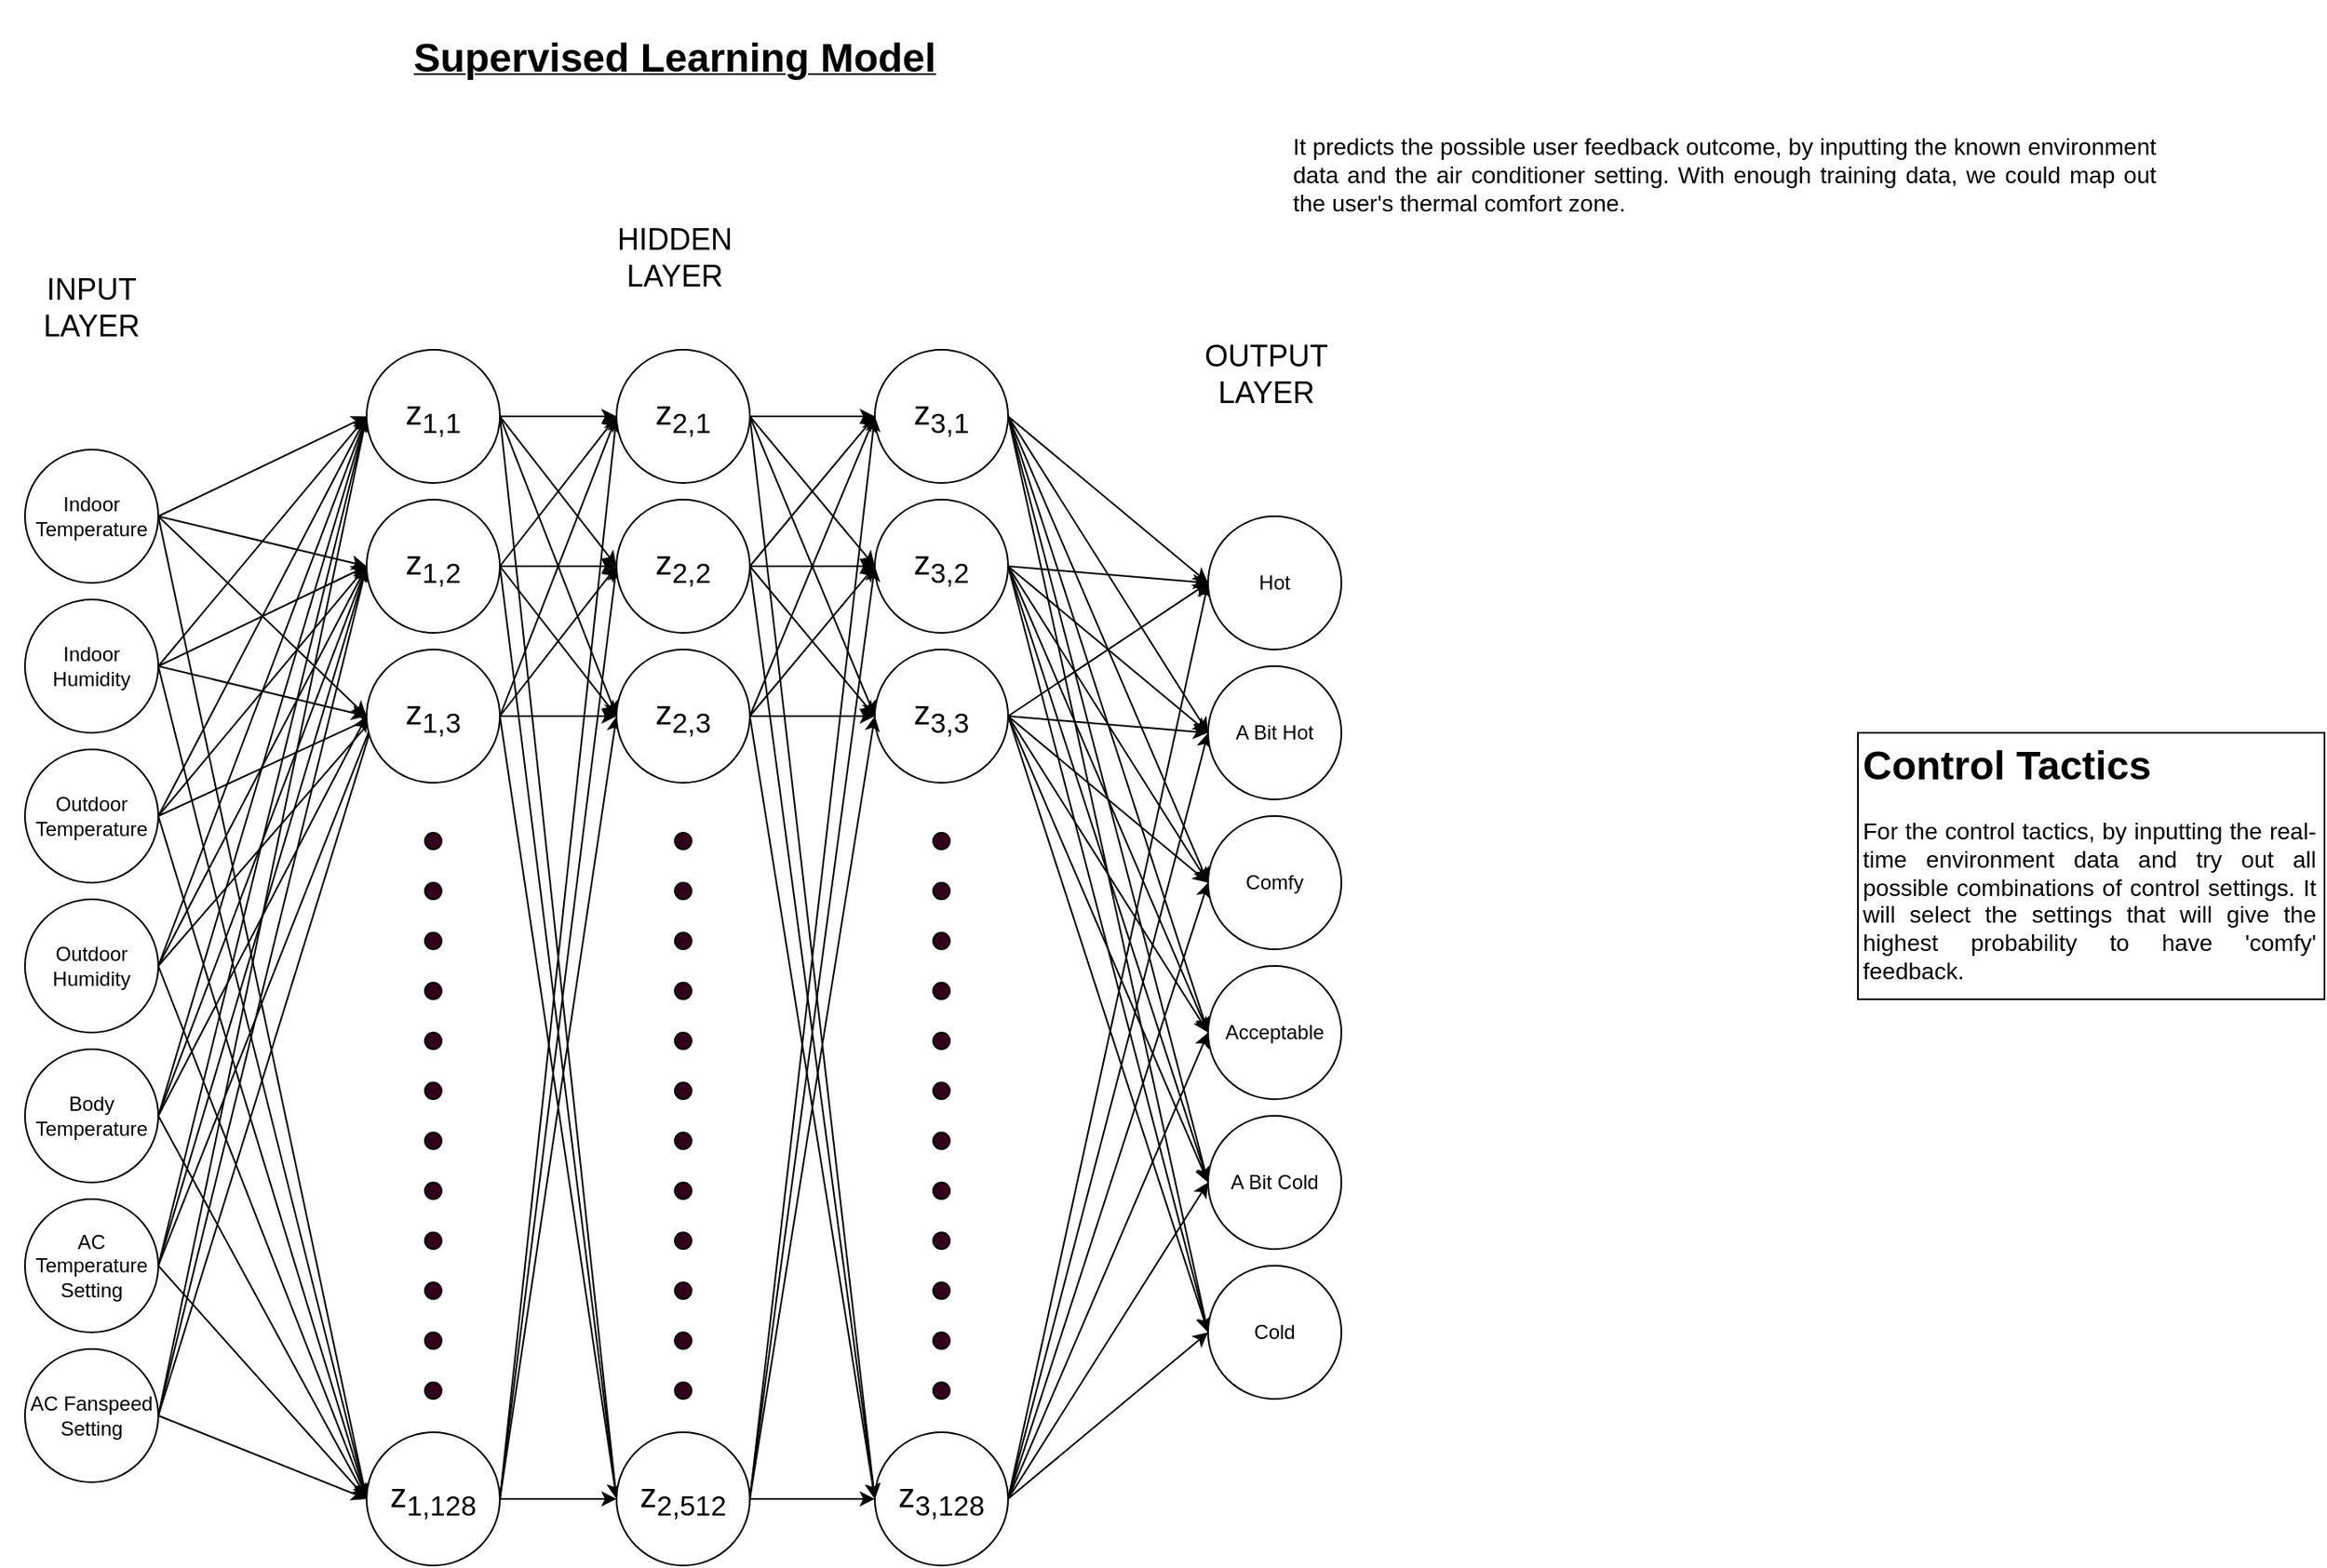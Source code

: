<mxfile version="12.9.11" type="gitlab">
  <diagram id="3QVDSufi_a7OBqvpy9iq" name="Page-1">
    <mxGraphModel dx="1673" dy="913" grid="1" gridSize="10" guides="1" tooltips="1" connect="1" arrows="1" fold="1" page="1" pageScale="1" pageWidth="850" pageHeight="1100" math="0" shadow="0">
      <root>
        <mxCell id="0" />
        <mxCell id="1" parent="0" />
        <mxCell id="y1WeZh7EiqG1gbwsctgO-31" style="rounded=0;orthogonalLoop=1;jettySize=auto;html=1;exitX=1;exitY=0.5;exitDx=0;exitDy=0;entryX=0;entryY=0.5;entryDx=0;entryDy=0;endArrow=classic;endFill=1;" parent="1" source="y1WeZh7EiqG1gbwsctgO-1" target="y1WeZh7EiqG1gbwsctgO-11" edge="1">
          <mxGeometry relative="1" as="geometry" />
        </mxCell>
        <mxCell id="y1WeZh7EiqG1gbwsctgO-40" style="edgeStyle=none;rounded=0;orthogonalLoop=1;jettySize=auto;html=1;exitX=1;exitY=0.5;exitDx=0;exitDy=0;entryX=0;entryY=0.5;entryDx=0;entryDy=0;endArrow=classic;endFill=1;" parent="1" source="y1WeZh7EiqG1gbwsctgO-1" target="y1WeZh7EiqG1gbwsctgO-12" edge="1">
          <mxGeometry relative="1" as="geometry" />
        </mxCell>
        <mxCell id="y1WeZh7EiqG1gbwsctgO-49" style="edgeStyle=none;rounded=0;orthogonalLoop=1;jettySize=auto;html=1;exitX=1;exitY=0.5;exitDx=0;exitDy=0;endArrow=classic;endFill=1;entryX=0;entryY=0.5;entryDx=0;entryDy=0;" parent="1" source="y1WeZh7EiqG1gbwsctgO-1" target="y1WeZh7EiqG1gbwsctgO-14" edge="1">
          <mxGeometry relative="1" as="geometry" />
        </mxCell>
        <mxCell id="IS2rCWRdxQgP-R4LKcg8-2" style="rounded=0;orthogonalLoop=1;jettySize=auto;html=1;exitX=1;exitY=0.5;exitDx=0;exitDy=0;entryX=0;entryY=0.5;entryDx=0;entryDy=0;" parent="1" source="y1WeZh7EiqG1gbwsctgO-1" target="y1WeZh7EiqG1gbwsctgO-13" edge="1">
          <mxGeometry relative="1" as="geometry" />
        </mxCell>
        <mxCell id="y1WeZh7EiqG1gbwsctgO-1" value="Indoor&lt;div&gt;Temperature&lt;/div&gt;" style="ellipse;whiteSpace=wrap;html=1;aspect=fixed;" parent="1" vertex="1">
          <mxGeometry x="230" y="320" width="80" height="80" as="geometry" />
        </mxCell>
        <mxCell id="y1WeZh7EiqG1gbwsctgO-32" style="edgeStyle=none;rounded=0;orthogonalLoop=1;jettySize=auto;html=1;exitX=1;exitY=0.5;exitDx=0;exitDy=0;entryX=0;entryY=0.5;entryDx=0;entryDy=0;" parent="1" source="y1WeZh7EiqG1gbwsctgO-2" target="y1WeZh7EiqG1gbwsctgO-11" edge="1">
          <mxGeometry relative="1" as="geometry" />
        </mxCell>
        <mxCell id="y1WeZh7EiqG1gbwsctgO-41" style="edgeStyle=none;rounded=0;orthogonalLoop=1;jettySize=auto;html=1;exitX=1;exitY=0.5;exitDx=0;exitDy=0;endArrow=classic;endFill=1;entryX=0;entryY=0.5;entryDx=0;entryDy=0;" parent="1" source="y1WeZh7EiqG1gbwsctgO-2" target="y1WeZh7EiqG1gbwsctgO-12" edge="1">
          <mxGeometry relative="1" as="geometry">
            <mxPoint x="335" y="380" as="targetPoint" />
          </mxGeometry>
        </mxCell>
        <mxCell id="y1WeZh7EiqG1gbwsctgO-50" style="edgeStyle=none;rounded=0;orthogonalLoop=1;jettySize=auto;html=1;exitX=1;exitY=0.5;exitDx=0;exitDy=0;entryX=0;entryY=0.5;entryDx=0;entryDy=0;endArrow=classic;endFill=1;" parent="1" source="y1WeZh7EiqG1gbwsctgO-2" target="y1WeZh7EiqG1gbwsctgO-14" edge="1">
          <mxGeometry relative="1" as="geometry" />
        </mxCell>
        <mxCell id="IS2rCWRdxQgP-R4LKcg8-3" style="edgeStyle=none;rounded=0;orthogonalLoop=1;jettySize=auto;html=1;exitX=1;exitY=0.5;exitDx=0;exitDy=0;entryX=0;entryY=0.5;entryDx=0;entryDy=0;" parent="1" source="y1WeZh7EiqG1gbwsctgO-2" target="y1WeZh7EiqG1gbwsctgO-13" edge="1">
          <mxGeometry relative="1" as="geometry" />
        </mxCell>
        <mxCell id="y1WeZh7EiqG1gbwsctgO-2" value="Indoor Humidity" style="ellipse;whiteSpace=wrap;html=1;aspect=fixed;" parent="1" vertex="1">
          <mxGeometry x="230" y="410" width="80" height="80" as="geometry" />
        </mxCell>
        <mxCell id="y1WeZh7EiqG1gbwsctgO-33" style="edgeStyle=none;rounded=0;orthogonalLoop=1;jettySize=auto;html=1;exitX=1;exitY=0.5;exitDx=0;exitDy=0;entryX=0;entryY=0.5;entryDx=0;entryDy=0;" parent="1" source="y1WeZh7EiqG1gbwsctgO-3" target="y1WeZh7EiqG1gbwsctgO-11" edge="1">
          <mxGeometry relative="1" as="geometry">
            <mxPoint x="335" y="290" as="targetPoint" />
          </mxGeometry>
        </mxCell>
        <mxCell id="y1WeZh7EiqG1gbwsctgO-42" style="edgeStyle=none;rounded=0;orthogonalLoop=1;jettySize=auto;html=1;exitX=1;exitY=0.5;exitDx=0;exitDy=0;entryX=0;entryY=0.5;entryDx=0;entryDy=0;endArrow=classic;endFill=1;" parent="1" source="y1WeZh7EiqG1gbwsctgO-3" target="y1WeZh7EiqG1gbwsctgO-12" edge="1">
          <mxGeometry relative="1" as="geometry" />
        </mxCell>
        <mxCell id="y1WeZh7EiqG1gbwsctgO-51" style="edgeStyle=none;rounded=0;orthogonalLoop=1;jettySize=auto;html=1;exitX=1;exitY=0.5;exitDx=0;exitDy=0;endArrow=classic;endFill=1;" parent="1" source="y1WeZh7EiqG1gbwsctgO-3" edge="1">
          <mxGeometry relative="1" as="geometry">
            <mxPoint x="435" y="950" as="targetPoint" />
          </mxGeometry>
        </mxCell>
        <mxCell id="IS2rCWRdxQgP-R4LKcg8-4" style="edgeStyle=none;rounded=0;orthogonalLoop=1;jettySize=auto;html=1;exitX=1;exitY=0.5;exitDx=0;exitDy=0;" parent="1" source="y1WeZh7EiqG1gbwsctgO-3" edge="1">
          <mxGeometry relative="1" as="geometry">
            <mxPoint x="440" y="480" as="targetPoint" />
          </mxGeometry>
        </mxCell>
        <mxCell id="y1WeZh7EiqG1gbwsctgO-3" value="&lt;div&gt;Outdoor Temperature&lt;br&gt;&lt;/div&gt;" style="ellipse;whiteSpace=wrap;html=1;aspect=fixed;" parent="1" vertex="1">
          <mxGeometry x="230" y="500" width="80" height="80" as="geometry" />
        </mxCell>
        <mxCell id="y1WeZh7EiqG1gbwsctgO-34" style="edgeStyle=none;rounded=0;orthogonalLoop=1;jettySize=auto;html=1;exitX=1;exitY=0.5;exitDx=0;exitDy=0;entryX=0;entryY=0.5;entryDx=0;entryDy=0;" parent="1" source="y1WeZh7EiqG1gbwsctgO-4" target="y1WeZh7EiqG1gbwsctgO-11" edge="1">
          <mxGeometry relative="1" as="geometry" />
        </mxCell>
        <mxCell id="y1WeZh7EiqG1gbwsctgO-43" style="edgeStyle=none;rounded=0;orthogonalLoop=1;jettySize=auto;html=1;exitX=1;exitY=0.5;exitDx=0;exitDy=0;endArrow=classic;endFill=1;entryX=0;entryY=0.5;entryDx=0;entryDy=0;" parent="1" source="y1WeZh7EiqG1gbwsctgO-4" target="y1WeZh7EiqG1gbwsctgO-12" edge="1">
          <mxGeometry relative="1" as="geometry">
            <mxPoint x="335" y="380" as="targetPoint" />
          </mxGeometry>
        </mxCell>
        <mxCell id="y1WeZh7EiqG1gbwsctgO-52" style="edgeStyle=none;rounded=0;orthogonalLoop=1;jettySize=auto;html=1;exitX=1;exitY=0.5;exitDx=0;exitDy=0;entryX=0;entryY=0.5;entryDx=0;entryDy=0;endArrow=classic;endFill=1;" parent="1" source="y1WeZh7EiqG1gbwsctgO-4" target="y1WeZh7EiqG1gbwsctgO-14" edge="1">
          <mxGeometry relative="1" as="geometry" />
        </mxCell>
        <mxCell id="IS2rCWRdxQgP-R4LKcg8-5" style="edgeStyle=none;rounded=0;orthogonalLoop=1;jettySize=auto;html=1;exitX=1;exitY=0.5;exitDx=0;exitDy=0;" parent="1" source="y1WeZh7EiqG1gbwsctgO-4" edge="1">
          <mxGeometry relative="1" as="geometry">
            <mxPoint x="440" y="480" as="targetPoint" />
          </mxGeometry>
        </mxCell>
        <mxCell id="y1WeZh7EiqG1gbwsctgO-4" value="Outdoor Humidity" style="ellipse;whiteSpace=wrap;html=1;aspect=fixed;" parent="1" vertex="1">
          <mxGeometry x="230" y="590" width="80" height="80" as="geometry" />
        </mxCell>
        <mxCell id="y1WeZh7EiqG1gbwsctgO-35" style="edgeStyle=none;rounded=0;orthogonalLoop=1;jettySize=auto;html=1;exitX=1;exitY=0.5;exitDx=0;exitDy=0;entryX=0;entryY=0.5;entryDx=0;entryDy=0;" parent="1" source="y1WeZh7EiqG1gbwsctgO-6" target="y1WeZh7EiqG1gbwsctgO-11" edge="1">
          <mxGeometry relative="1" as="geometry">
            <mxPoint x="335" y="290" as="targetPoint" />
          </mxGeometry>
        </mxCell>
        <mxCell id="y1WeZh7EiqG1gbwsctgO-44" style="edgeStyle=none;rounded=0;orthogonalLoop=1;jettySize=auto;html=1;exitX=1;exitY=0.5;exitDx=0;exitDy=0;endArrow=classic;endFill=1;entryX=0;entryY=0.5;entryDx=0;entryDy=0;" parent="1" source="y1WeZh7EiqG1gbwsctgO-6" target="y1WeZh7EiqG1gbwsctgO-12" edge="1">
          <mxGeometry relative="1" as="geometry">
            <mxPoint x="335" y="380" as="targetPoint" />
          </mxGeometry>
        </mxCell>
        <mxCell id="y1WeZh7EiqG1gbwsctgO-53" style="edgeStyle=none;rounded=0;orthogonalLoop=1;jettySize=auto;html=1;exitX=1;exitY=0.5;exitDx=0;exitDy=0;entryX=0;entryY=0.5;entryDx=0;entryDy=0;endArrow=classic;endFill=1;" parent="1" source="y1WeZh7EiqG1gbwsctgO-6" target="y1WeZh7EiqG1gbwsctgO-14" edge="1">
          <mxGeometry relative="1" as="geometry" />
        </mxCell>
        <mxCell id="IS2rCWRdxQgP-R4LKcg8-6" style="edgeStyle=none;rounded=0;orthogonalLoop=1;jettySize=auto;html=1;exitX=1;exitY=0.5;exitDx=0;exitDy=0;entryX=0;entryY=0.5;entryDx=0;entryDy=0;" parent="1" source="y1WeZh7EiqG1gbwsctgO-6" target="y1WeZh7EiqG1gbwsctgO-13" edge="1">
          <mxGeometry relative="1" as="geometry" />
        </mxCell>
        <mxCell id="y1WeZh7EiqG1gbwsctgO-6" value="Body Temperature" style="ellipse;whiteSpace=wrap;html=1;aspect=fixed;" parent="1" vertex="1">
          <mxGeometry x="230" y="680" width="80" height="80" as="geometry" />
        </mxCell>
        <mxCell id="y1WeZh7EiqG1gbwsctgO-38" style="edgeStyle=none;rounded=0;orthogonalLoop=1;jettySize=auto;html=1;exitX=1;exitY=0.5;exitDx=0;exitDy=0;entryX=0;entryY=0.5;entryDx=0;entryDy=0;endArrow=classic;endFill=1;" parent="1" source="y1WeZh7EiqG1gbwsctgO-8" target="y1WeZh7EiqG1gbwsctgO-11" edge="1">
          <mxGeometry relative="1" as="geometry" />
        </mxCell>
        <mxCell id="y1WeZh7EiqG1gbwsctgO-47" style="edgeStyle=none;rounded=0;orthogonalLoop=1;jettySize=auto;html=1;exitX=1;exitY=0.5;exitDx=0;exitDy=0;endArrow=classic;endFill=1;" parent="1" source="y1WeZh7EiqG1gbwsctgO-8" edge="1">
          <mxGeometry relative="1" as="geometry">
            <mxPoint x="435" y="390" as="targetPoint" />
          </mxGeometry>
        </mxCell>
        <mxCell id="y1WeZh7EiqG1gbwsctgO-56" style="edgeStyle=none;rounded=0;orthogonalLoop=1;jettySize=auto;html=1;exitX=1;exitY=0.5;exitDx=0;exitDy=0;endArrow=classic;endFill=1;" parent="1" source="y1WeZh7EiqG1gbwsctgO-8" edge="1">
          <mxGeometry relative="1" as="geometry">
            <mxPoint x="435" y="950" as="targetPoint" />
          </mxGeometry>
        </mxCell>
        <mxCell id="IS2rCWRdxQgP-R4LKcg8-9" style="edgeStyle=none;rounded=0;orthogonalLoop=1;jettySize=auto;html=1;exitX=1;exitY=0.5;exitDx=0;exitDy=0;" parent="1" source="y1WeZh7EiqG1gbwsctgO-8" edge="1">
          <mxGeometry relative="1" as="geometry">
            <mxPoint x="440" y="480" as="targetPoint" />
          </mxGeometry>
        </mxCell>
        <mxCell id="y1WeZh7EiqG1gbwsctgO-8" value="AC Temperature Setting" style="ellipse;whiteSpace=wrap;html=1;aspect=fixed;" parent="1" vertex="1">
          <mxGeometry x="230" y="770" width="80" height="80" as="geometry" />
        </mxCell>
        <mxCell id="y1WeZh7EiqG1gbwsctgO-39" style="edgeStyle=none;rounded=0;orthogonalLoop=1;jettySize=auto;html=1;exitX=1;exitY=0.5;exitDx=0;exitDy=0;endArrow=classic;endFill=1;entryX=0;entryY=0.5;entryDx=0;entryDy=0;" parent="1" source="y1WeZh7EiqG1gbwsctgO-9" target="y1WeZh7EiqG1gbwsctgO-11" edge="1">
          <mxGeometry relative="1" as="geometry">
            <mxPoint x="335" y="290" as="targetPoint" />
          </mxGeometry>
        </mxCell>
        <mxCell id="y1WeZh7EiqG1gbwsctgO-48" style="edgeStyle=none;rounded=0;orthogonalLoop=1;jettySize=auto;html=1;exitX=1;exitY=0.5;exitDx=0;exitDy=0;endArrow=classic;endFill=1;" parent="1" source="y1WeZh7EiqG1gbwsctgO-9" edge="1">
          <mxGeometry relative="1" as="geometry">
            <mxPoint x="435" y="390" as="targetPoint" />
          </mxGeometry>
        </mxCell>
        <mxCell id="y1WeZh7EiqG1gbwsctgO-57" style="edgeStyle=none;rounded=0;orthogonalLoop=1;jettySize=auto;html=1;exitX=1;exitY=0.5;exitDx=0;exitDy=0;endArrow=classic;endFill=1;" parent="1" source="y1WeZh7EiqG1gbwsctgO-9" edge="1">
          <mxGeometry relative="1" as="geometry">
            <mxPoint x="435" y="950" as="targetPoint" />
          </mxGeometry>
        </mxCell>
        <mxCell id="IS2rCWRdxQgP-R4LKcg8-10" style="edgeStyle=none;rounded=0;orthogonalLoop=1;jettySize=auto;html=1;exitX=1;exitY=0.5;exitDx=0;exitDy=0;" parent="1" source="y1WeZh7EiqG1gbwsctgO-9" edge="1">
          <mxGeometry relative="1" as="geometry">
            <mxPoint x="440" y="480" as="targetPoint" />
          </mxGeometry>
        </mxCell>
        <mxCell id="y1WeZh7EiqG1gbwsctgO-9" value="AC Fanspeed Setting" style="ellipse;whiteSpace=wrap;html=1;aspect=fixed;" parent="1" vertex="1">
          <mxGeometry x="230" y="860" width="80" height="80" as="geometry" />
        </mxCell>
        <mxCell id="y1WeZh7EiqG1gbwsctgO-10" value="&lt;font style=&quot;font-size: 18px&quot;&gt;INPUT LAYER&lt;/font&gt;" style="text;html=1;strokeColor=none;fillColor=none;align=center;verticalAlign=middle;whiteSpace=wrap;rounded=0;" parent="1" vertex="1">
          <mxGeometry x="215" y="210" width="110" height="50" as="geometry" />
        </mxCell>
        <mxCell id="y1WeZh7EiqG1gbwsctgO-111" style="edgeStyle=none;rounded=0;orthogonalLoop=1;jettySize=auto;html=1;exitX=1;exitY=0.5;exitDx=0;exitDy=0;entryX=0;entryY=0.5;entryDx=0;entryDy=0;endArrow=classic;endFill=1;" parent="1" source="y1WeZh7EiqG1gbwsctgO-11" target="y1WeZh7EiqG1gbwsctgO-58" edge="1">
          <mxGeometry relative="1" as="geometry" />
        </mxCell>
        <mxCell id="y1WeZh7EiqG1gbwsctgO-112" style="edgeStyle=none;rounded=0;orthogonalLoop=1;jettySize=auto;html=1;exitX=1;exitY=0.5;exitDx=0;exitDy=0;entryX=0;entryY=0.5;entryDx=0;entryDy=0;endArrow=classic;endFill=1;" parent="1" source="y1WeZh7EiqG1gbwsctgO-11" target="y1WeZh7EiqG1gbwsctgO-59" edge="1">
          <mxGeometry relative="1" as="geometry" />
        </mxCell>
        <mxCell id="y1WeZh7EiqG1gbwsctgO-113" style="edgeStyle=none;rounded=0;orthogonalLoop=1;jettySize=auto;html=1;exitX=1;exitY=0.5;exitDx=0;exitDy=0;entryX=0;entryY=0.5;entryDx=0;entryDy=0;endArrow=classic;endFill=1;" parent="1" source="y1WeZh7EiqG1gbwsctgO-11" target="y1WeZh7EiqG1gbwsctgO-60" edge="1">
          <mxGeometry relative="1" as="geometry" />
        </mxCell>
        <mxCell id="y1WeZh7EiqG1gbwsctgO-114" style="edgeStyle=none;rounded=0;orthogonalLoop=1;jettySize=auto;html=1;exitX=1;exitY=0.5;exitDx=0;exitDy=0;entryX=0;entryY=0.5;entryDx=0;entryDy=0;endArrow=classic;endFill=1;" parent="1" source="y1WeZh7EiqG1gbwsctgO-11" target="y1WeZh7EiqG1gbwsctgO-61" edge="1">
          <mxGeometry relative="1" as="geometry" />
        </mxCell>
        <mxCell id="y1WeZh7EiqG1gbwsctgO-11" value="&lt;font style=&quot;font-size: 20px&quot;&gt;z&lt;sub&gt;1,1&lt;/sub&gt;&lt;/font&gt;" style="ellipse;whiteSpace=wrap;html=1;aspect=fixed;" parent="1" vertex="1">
          <mxGeometry x="435" y="260" width="80" height="80" as="geometry" />
        </mxCell>
        <mxCell id="y1WeZh7EiqG1gbwsctgO-115" style="edgeStyle=none;rounded=0;orthogonalLoop=1;jettySize=auto;html=1;exitX=1;exitY=0.5;exitDx=0;exitDy=0;entryX=0;entryY=0.5;entryDx=0;entryDy=0;endArrow=classic;endFill=1;" parent="1" source="y1WeZh7EiqG1gbwsctgO-12" target="y1WeZh7EiqG1gbwsctgO-58" edge="1">
          <mxGeometry relative="1" as="geometry" />
        </mxCell>
        <mxCell id="y1WeZh7EiqG1gbwsctgO-117" style="edgeStyle=none;rounded=0;orthogonalLoop=1;jettySize=auto;html=1;exitX=1;exitY=0.5;exitDx=0;exitDy=0;entryX=0;entryY=0.5;entryDx=0;entryDy=0;endArrow=classic;endFill=1;" parent="1" source="y1WeZh7EiqG1gbwsctgO-12" target="y1WeZh7EiqG1gbwsctgO-59" edge="1">
          <mxGeometry relative="1" as="geometry" />
        </mxCell>
        <mxCell id="y1WeZh7EiqG1gbwsctgO-118" style="edgeStyle=none;rounded=0;orthogonalLoop=1;jettySize=auto;html=1;exitX=1;exitY=0.5;exitDx=0;exitDy=0;entryX=0;entryY=0.5;entryDx=0;entryDy=0;endArrow=classic;endFill=1;" parent="1" source="y1WeZh7EiqG1gbwsctgO-12" target="y1WeZh7EiqG1gbwsctgO-60" edge="1">
          <mxGeometry relative="1" as="geometry" />
        </mxCell>
        <mxCell id="y1WeZh7EiqG1gbwsctgO-121" style="edgeStyle=none;rounded=0;orthogonalLoop=1;jettySize=auto;html=1;exitX=1;exitY=0.5;exitDx=0;exitDy=0;entryX=0;entryY=0.5;entryDx=0;entryDy=0;endArrow=classic;endFill=1;" parent="1" source="y1WeZh7EiqG1gbwsctgO-12" target="y1WeZh7EiqG1gbwsctgO-61" edge="1">
          <mxGeometry relative="1" as="geometry" />
        </mxCell>
        <mxCell id="y1WeZh7EiqG1gbwsctgO-12" value="&lt;font style=&quot;font-size: 20px&quot;&gt;z&lt;sub&gt;1,2&lt;/sub&gt;&lt;/font&gt;" style="ellipse;whiteSpace=wrap;html=1;aspect=fixed;" parent="1" vertex="1">
          <mxGeometry x="435" y="350" width="80" height="80" as="geometry" />
        </mxCell>
        <mxCell id="y1WeZh7EiqG1gbwsctgO-116" style="edgeStyle=none;rounded=0;orthogonalLoop=1;jettySize=auto;html=1;exitX=1;exitY=0.5;exitDx=0;exitDy=0;entryX=0;entryY=0.5;entryDx=0;entryDy=0;endArrow=classic;endFill=1;" parent="1" source="y1WeZh7EiqG1gbwsctgO-13" target="y1WeZh7EiqG1gbwsctgO-58" edge="1">
          <mxGeometry relative="1" as="geometry" />
        </mxCell>
        <mxCell id="y1WeZh7EiqG1gbwsctgO-119" style="edgeStyle=none;rounded=0;orthogonalLoop=1;jettySize=auto;html=1;exitX=1;exitY=0.5;exitDx=0;exitDy=0;entryX=0;entryY=0.5;entryDx=0;entryDy=0;endArrow=classic;endFill=1;" parent="1" source="y1WeZh7EiqG1gbwsctgO-13" target="y1WeZh7EiqG1gbwsctgO-59" edge="1">
          <mxGeometry relative="1" as="geometry" />
        </mxCell>
        <mxCell id="y1WeZh7EiqG1gbwsctgO-120" style="edgeStyle=none;rounded=0;orthogonalLoop=1;jettySize=auto;html=1;exitX=1;exitY=0.5;exitDx=0;exitDy=0;entryX=0;entryY=0.5;entryDx=0;entryDy=0;endArrow=classic;endFill=1;" parent="1" source="y1WeZh7EiqG1gbwsctgO-13" target="y1WeZh7EiqG1gbwsctgO-60" edge="1">
          <mxGeometry relative="1" as="geometry" />
        </mxCell>
        <mxCell id="y1WeZh7EiqG1gbwsctgO-122" style="edgeStyle=none;rounded=0;orthogonalLoop=1;jettySize=auto;html=1;exitX=1;exitY=0.5;exitDx=0;exitDy=0;endArrow=classic;endFill=1;" parent="1" source="y1WeZh7EiqG1gbwsctgO-13" edge="1">
          <mxGeometry relative="1" as="geometry">
            <mxPoint x="585" y="950" as="targetPoint" />
          </mxGeometry>
        </mxCell>
        <mxCell id="y1WeZh7EiqG1gbwsctgO-13" value="&lt;font style=&quot;font-size: 20px&quot;&gt;z&lt;sub&gt;1,3&lt;/sub&gt;&lt;/font&gt;" style="ellipse;whiteSpace=wrap;html=1;aspect=fixed;" parent="1" vertex="1">
          <mxGeometry x="435" y="440" width="80" height="80" as="geometry" />
        </mxCell>
        <mxCell id="y1WeZh7EiqG1gbwsctgO-123" style="edgeStyle=none;rounded=0;orthogonalLoop=1;jettySize=auto;html=1;exitX=1;exitY=0.5;exitDx=0;exitDy=0;entryX=0;entryY=0.5;entryDx=0;entryDy=0;endArrow=classic;endFill=1;" parent="1" source="y1WeZh7EiqG1gbwsctgO-14" target="y1WeZh7EiqG1gbwsctgO-61" edge="1">
          <mxGeometry relative="1" as="geometry" />
        </mxCell>
        <mxCell id="y1WeZh7EiqG1gbwsctgO-124" style="edgeStyle=none;rounded=0;orthogonalLoop=1;jettySize=auto;html=1;exitX=1;exitY=0.5;exitDx=0;exitDy=0;entryX=0;entryY=0.5;entryDx=0;entryDy=0;endArrow=classic;endFill=1;" parent="1" source="y1WeZh7EiqG1gbwsctgO-14" target="y1WeZh7EiqG1gbwsctgO-58" edge="1">
          <mxGeometry relative="1" as="geometry" />
        </mxCell>
        <mxCell id="y1WeZh7EiqG1gbwsctgO-125" style="edgeStyle=none;rounded=0;orthogonalLoop=1;jettySize=auto;html=1;exitX=1;exitY=0.5;exitDx=0;exitDy=0;entryX=0;entryY=0.5;entryDx=0;entryDy=0;endArrow=classic;endFill=1;" parent="1" source="y1WeZh7EiqG1gbwsctgO-14" target="y1WeZh7EiqG1gbwsctgO-59" edge="1">
          <mxGeometry relative="1" as="geometry" />
        </mxCell>
        <mxCell id="y1WeZh7EiqG1gbwsctgO-126" style="edgeStyle=none;rounded=0;orthogonalLoop=1;jettySize=auto;html=1;exitX=1;exitY=0.5;exitDx=0;exitDy=0;entryX=0;entryY=0.5;entryDx=0;entryDy=0;endArrow=classic;endFill=1;" parent="1" source="y1WeZh7EiqG1gbwsctgO-14" target="y1WeZh7EiqG1gbwsctgO-60" edge="1">
          <mxGeometry relative="1" as="geometry" />
        </mxCell>
        <mxCell id="y1WeZh7EiqG1gbwsctgO-14" value="&lt;font style=&quot;font-size: 20px&quot;&gt;z&lt;sub&gt;1,128&lt;/sub&gt;&lt;/font&gt;" style="ellipse;whiteSpace=wrap;html=1;aspect=fixed;" parent="1" vertex="1">
          <mxGeometry x="435" y="910" width="80" height="80" as="geometry" />
        </mxCell>
        <mxCell id="y1WeZh7EiqG1gbwsctgO-15" value="" style="ellipse;whiteSpace=wrap;html=1;aspect=fixed;fillColor=#33001A;" parent="1" vertex="1">
          <mxGeometry x="470" y="550" width="10" height="10" as="geometry" />
        </mxCell>
        <mxCell id="y1WeZh7EiqG1gbwsctgO-16" value="" style="ellipse;whiteSpace=wrap;html=1;aspect=fixed;fillColor=#33001A;" parent="1" vertex="1">
          <mxGeometry x="470" y="580" width="10" height="10" as="geometry" />
        </mxCell>
        <mxCell id="y1WeZh7EiqG1gbwsctgO-17" value="" style="ellipse;whiteSpace=wrap;html=1;aspect=fixed;fillColor=#33001A;" parent="1" vertex="1">
          <mxGeometry x="470" y="610" width="10" height="10" as="geometry" />
        </mxCell>
        <mxCell id="y1WeZh7EiqG1gbwsctgO-18" value="" style="ellipse;whiteSpace=wrap;html=1;aspect=fixed;fillColor=#33001A;" parent="1" vertex="1">
          <mxGeometry x="470" y="640" width="10" height="10" as="geometry" />
        </mxCell>
        <mxCell id="y1WeZh7EiqG1gbwsctgO-19" value="" style="ellipse;whiteSpace=wrap;html=1;aspect=fixed;fillColor=#33001A;" parent="1" vertex="1">
          <mxGeometry x="470" y="670" width="10" height="10" as="geometry" />
        </mxCell>
        <mxCell id="y1WeZh7EiqG1gbwsctgO-20" value="" style="ellipse;whiteSpace=wrap;html=1;aspect=fixed;fillColor=#33001A;" parent="1" vertex="1">
          <mxGeometry x="470" y="700" width="10" height="10" as="geometry" />
        </mxCell>
        <mxCell id="y1WeZh7EiqG1gbwsctgO-21" value="" style="ellipse;whiteSpace=wrap;html=1;aspect=fixed;fillColor=#33001A;" parent="1" vertex="1">
          <mxGeometry x="470" y="730" width="10" height="10" as="geometry" />
        </mxCell>
        <mxCell id="y1WeZh7EiqG1gbwsctgO-22" value="" style="ellipse;whiteSpace=wrap;html=1;aspect=fixed;fillColor=#33001A;" parent="1" vertex="1">
          <mxGeometry x="470" y="760" width="10" height="10" as="geometry" />
        </mxCell>
        <mxCell id="y1WeZh7EiqG1gbwsctgO-23" value="" style="ellipse;whiteSpace=wrap;html=1;aspect=fixed;fillColor=#33001A;" parent="1" vertex="1">
          <mxGeometry x="470" y="790" width="10" height="10" as="geometry" />
        </mxCell>
        <mxCell id="y1WeZh7EiqG1gbwsctgO-24" value="" style="ellipse;whiteSpace=wrap;html=1;aspect=fixed;fillColor=#33001A;" parent="1" vertex="1">
          <mxGeometry x="470" y="820" width="10" height="10" as="geometry" />
        </mxCell>
        <mxCell id="y1WeZh7EiqG1gbwsctgO-25" value="" style="ellipse;whiteSpace=wrap;html=1;aspect=fixed;fillColor=#33001A;" parent="1" vertex="1">
          <mxGeometry x="470" y="850" width="10" height="10" as="geometry" />
        </mxCell>
        <mxCell id="y1WeZh7EiqG1gbwsctgO-26" value="" style="ellipse;whiteSpace=wrap;html=1;aspect=fixed;fillColor=#33001A;" parent="1" vertex="1">
          <mxGeometry x="470" y="880" width="10" height="10" as="geometry" />
        </mxCell>
        <mxCell id="y1WeZh7EiqG1gbwsctgO-29" value="&lt;font style=&quot;font-size: 18px&quot;&gt;HIDDEN LAYER&lt;/font&gt;" style="text;html=1;strokeColor=none;fillColor=none;align=center;verticalAlign=middle;whiteSpace=wrap;rounded=0;" parent="1" vertex="1">
          <mxGeometry x="565" y="180" width="110" height="50" as="geometry" />
        </mxCell>
        <mxCell id="y1WeZh7EiqG1gbwsctgO-58" value="&lt;font style=&quot;font-size: 20px&quot;&gt;z&lt;sub&gt;2,1&lt;/sub&gt;&lt;/font&gt;" style="ellipse;whiteSpace=wrap;html=1;aspect=fixed;" parent="1" vertex="1">
          <mxGeometry x="585" y="260" width="80" height="80" as="geometry" />
        </mxCell>
        <mxCell id="y1WeZh7EiqG1gbwsctgO-59" value="&lt;font style=&quot;font-size: 20px&quot;&gt;z&lt;sub&gt;2,2&lt;/sub&gt;&lt;/font&gt;" style="ellipse;whiteSpace=wrap;html=1;aspect=fixed;" parent="1" vertex="1">
          <mxGeometry x="585" y="350" width="80" height="80" as="geometry" />
        </mxCell>
        <mxCell id="y1WeZh7EiqG1gbwsctgO-60" value="&lt;font style=&quot;font-size: 20px&quot;&gt;z&lt;sub&gt;2,3&lt;/sub&gt;&lt;/font&gt;" style="ellipse;whiteSpace=wrap;html=1;aspect=fixed;" parent="1" vertex="1">
          <mxGeometry x="585" y="440" width="80" height="80" as="geometry" />
        </mxCell>
        <mxCell id="y1WeZh7EiqG1gbwsctgO-61" value="&lt;font style=&quot;font-size: 20px&quot;&gt;z&lt;sub&gt;2,512&lt;/sub&gt;&lt;/font&gt;" style="ellipse;whiteSpace=wrap;html=1;aspect=fixed;" parent="1" vertex="1">
          <mxGeometry x="585" y="910" width="80" height="80" as="geometry" />
        </mxCell>
        <mxCell id="y1WeZh7EiqG1gbwsctgO-62" value="" style="ellipse;whiteSpace=wrap;html=1;aspect=fixed;fillColor=#33001A;" parent="1" vertex="1">
          <mxGeometry x="620" y="550" width="10" height="10" as="geometry" />
        </mxCell>
        <mxCell id="y1WeZh7EiqG1gbwsctgO-63" value="" style="ellipse;whiteSpace=wrap;html=1;aspect=fixed;fillColor=#33001A;" parent="1" vertex="1">
          <mxGeometry x="620" y="580" width="10" height="10" as="geometry" />
        </mxCell>
        <mxCell id="y1WeZh7EiqG1gbwsctgO-64" value="" style="ellipse;whiteSpace=wrap;html=1;aspect=fixed;fillColor=#33001A;" parent="1" vertex="1">
          <mxGeometry x="620" y="610" width="10" height="10" as="geometry" />
        </mxCell>
        <mxCell id="y1WeZh7EiqG1gbwsctgO-65" value="" style="ellipse;whiteSpace=wrap;html=1;aspect=fixed;fillColor=#33001A;" parent="1" vertex="1">
          <mxGeometry x="620" y="640" width="10" height="10" as="geometry" />
        </mxCell>
        <mxCell id="y1WeZh7EiqG1gbwsctgO-66" value="" style="ellipse;whiteSpace=wrap;html=1;aspect=fixed;fillColor=#33001A;" parent="1" vertex="1">
          <mxGeometry x="620" y="670" width="10" height="10" as="geometry" />
        </mxCell>
        <mxCell id="y1WeZh7EiqG1gbwsctgO-67" value="" style="ellipse;whiteSpace=wrap;html=1;aspect=fixed;fillColor=#33001A;" parent="1" vertex="1">
          <mxGeometry x="620" y="700" width="10" height="10" as="geometry" />
        </mxCell>
        <mxCell id="y1WeZh7EiqG1gbwsctgO-68" value="" style="ellipse;whiteSpace=wrap;html=1;aspect=fixed;fillColor=#33001A;" parent="1" vertex="1">
          <mxGeometry x="620" y="730" width="10" height="10" as="geometry" />
        </mxCell>
        <mxCell id="y1WeZh7EiqG1gbwsctgO-69" value="" style="ellipse;whiteSpace=wrap;html=1;aspect=fixed;fillColor=#33001A;" parent="1" vertex="1">
          <mxGeometry x="620" y="760" width="10" height="10" as="geometry" />
        </mxCell>
        <mxCell id="y1WeZh7EiqG1gbwsctgO-70" value="" style="ellipse;whiteSpace=wrap;html=1;aspect=fixed;fillColor=#33001A;" parent="1" vertex="1">
          <mxGeometry x="620" y="790" width="10" height="10" as="geometry" />
        </mxCell>
        <mxCell id="y1WeZh7EiqG1gbwsctgO-71" value="" style="ellipse;whiteSpace=wrap;html=1;aspect=fixed;fillColor=#33001A;" parent="1" vertex="1">
          <mxGeometry x="620" y="820" width="10" height="10" as="geometry" />
        </mxCell>
        <mxCell id="y1WeZh7EiqG1gbwsctgO-72" value="" style="ellipse;whiteSpace=wrap;html=1;aspect=fixed;fillColor=#33001A;" parent="1" vertex="1">
          <mxGeometry x="620" y="850" width="10" height="10" as="geometry" />
        </mxCell>
        <mxCell id="y1WeZh7EiqG1gbwsctgO-73" value="" style="ellipse;whiteSpace=wrap;html=1;aspect=fixed;fillColor=#33001A;" parent="1" vertex="1">
          <mxGeometry x="620" y="880" width="10" height="10" as="geometry" />
        </mxCell>
        <mxCell id="y1WeZh7EiqG1gbwsctgO-150" style="edgeStyle=none;rounded=0;orthogonalLoop=1;jettySize=auto;html=1;exitX=1;exitY=0.5;exitDx=0;exitDy=0;entryX=0;entryY=0.5;entryDx=0;entryDy=0;endArrow=classic;endFill=1;" parent="1" source="y1WeZh7EiqG1gbwsctgO-74" target="y1WeZh7EiqG1gbwsctgO-131" edge="1">
          <mxGeometry relative="1" as="geometry" />
        </mxCell>
        <mxCell id="y1WeZh7EiqG1gbwsctgO-151" style="edgeStyle=none;rounded=0;orthogonalLoop=1;jettySize=auto;html=1;exitX=1;exitY=0.5;exitDx=0;exitDy=0;entryX=0;entryY=0.5;entryDx=0;entryDy=0;endArrow=classic;endFill=1;" parent="1" source="y1WeZh7EiqG1gbwsctgO-74" target="y1WeZh7EiqG1gbwsctgO-132" edge="1">
          <mxGeometry relative="1" as="geometry" />
        </mxCell>
        <mxCell id="y1WeZh7EiqG1gbwsctgO-152" style="edgeStyle=none;rounded=0;orthogonalLoop=1;jettySize=auto;html=1;exitX=1;exitY=0.5;exitDx=0;exitDy=0;entryX=0;entryY=0.5;entryDx=0;entryDy=0;endArrow=classic;endFill=1;" parent="1" source="y1WeZh7EiqG1gbwsctgO-74" target="y1WeZh7EiqG1gbwsctgO-133" edge="1">
          <mxGeometry relative="1" as="geometry" />
        </mxCell>
        <mxCell id="y1WeZh7EiqG1gbwsctgO-153" style="edgeStyle=none;rounded=0;orthogonalLoop=1;jettySize=auto;html=1;exitX=1;exitY=0.5;exitDx=0;exitDy=0;entryX=0;entryY=0.5;entryDx=0;entryDy=0;endArrow=classic;endFill=1;" parent="1" source="y1WeZh7EiqG1gbwsctgO-74" target="y1WeZh7EiqG1gbwsctgO-149" edge="1">
          <mxGeometry relative="1" as="geometry" />
        </mxCell>
        <mxCell id="y1WeZh7EiqG1gbwsctgO-154" style="edgeStyle=none;rounded=0;orthogonalLoop=1;jettySize=auto;html=1;exitX=1;exitY=0.5;exitDx=0;exitDy=0;entryX=0;entryY=0.5;entryDx=0;entryDy=0;endArrow=classic;endFill=1;" parent="1" source="y1WeZh7EiqG1gbwsctgO-74" target="y1WeZh7EiqG1gbwsctgO-134" edge="1">
          <mxGeometry relative="1" as="geometry" />
        </mxCell>
        <mxCell id="y1WeZh7EiqG1gbwsctgO-155" style="edgeStyle=none;rounded=0;orthogonalLoop=1;jettySize=auto;html=1;exitX=1;exitY=0.5;exitDx=0;exitDy=0;entryX=0;entryY=0.5;entryDx=0;entryDy=0;endArrow=classic;endFill=1;" parent="1" source="y1WeZh7EiqG1gbwsctgO-74" target="y1WeZh7EiqG1gbwsctgO-148" edge="1">
          <mxGeometry relative="1" as="geometry" />
        </mxCell>
        <mxCell id="y1WeZh7EiqG1gbwsctgO-74" value="&lt;font style=&quot;font-size: 20px&quot;&gt;z&lt;sub&gt;3,1&lt;/sub&gt;&lt;/font&gt;" style="ellipse;whiteSpace=wrap;html=1;aspect=fixed;" parent="1" vertex="1">
          <mxGeometry x="740" y="260" width="80" height="80" as="geometry" />
        </mxCell>
        <mxCell id="y1WeZh7EiqG1gbwsctgO-156" style="edgeStyle=none;rounded=0;orthogonalLoop=1;jettySize=auto;html=1;exitX=1;exitY=0.5;exitDx=0;exitDy=0;entryX=0;entryY=0.5;entryDx=0;entryDy=0;endArrow=classic;endFill=1;" parent="1" source="y1WeZh7EiqG1gbwsctgO-75" target="y1WeZh7EiqG1gbwsctgO-131" edge="1">
          <mxGeometry relative="1" as="geometry" />
        </mxCell>
        <mxCell id="y1WeZh7EiqG1gbwsctgO-157" style="edgeStyle=none;rounded=0;orthogonalLoop=1;jettySize=auto;html=1;exitX=1;exitY=0.5;exitDx=0;exitDy=0;entryX=0;entryY=0.5;entryDx=0;entryDy=0;endArrow=classic;endFill=1;" parent="1" source="y1WeZh7EiqG1gbwsctgO-75" target="y1WeZh7EiqG1gbwsctgO-132" edge="1">
          <mxGeometry relative="1" as="geometry" />
        </mxCell>
        <mxCell id="y1WeZh7EiqG1gbwsctgO-158" style="edgeStyle=none;rounded=0;orthogonalLoop=1;jettySize=auto;html=1;exitX=1;exitY=0.5;exitDx=0;exitDy=0;entryX=0;entryY=0.5;entryDx=0;entryDy=0;endArrow=classic;endFill=1;" parent="1" source="y1WeZh7EiqG1gbwsctgO-75" target="y1WeZh7EiqG1gbwsctgO-133" edge="1">
          <mxGeometry relative="1" as="geometry" />
        </mxCell>
        <mxCell id="y1WeZh7EiqG1gbwsctgO-159" style="edgeStyle=none;rounded=0;orthogonalLoop=1;jettySize=auto;html=1;exitX=1;exitY=0.5;exitDx=0;exitDy=0;entryX=0;entryY=0.5;entryDx=0;entryDy=0;endArrow=classic;endFill=1;" parent="1" source="y1WeZh7EiqG1gbwsctgO-75" target="y1WeZh7EiqG1gbwsctgO-134" edge="1">
          <mxGeometry relative="1" as="geometry" />
        </mxCell>
        <mxCell id="y1WeZh7EiqG1gbwsctgO-162" style="edgeStyle=none;rounded=0;orthogonalLoop=1;jettySize=auto;html=1;exitX=1;exitY=0.5;exitDx=0;exitDy=0;entryX=0;entryY=0.5;entryDx=0;entryDy=0;endArrow=classic;endFill=1;" parent="1" source="y1WeZh7EiqG1gbwsctgO-75" target="y1WeZh7EiqG1gbwsctgO-148" edge="1">
          <mxGeometry relative="1" as="geometry" />
        </mxCell>
        <mxCell id="y1WeZh7EiqG1gbwsctgO-163" style="edgeStyle=none;rounded=0;orthogonalLoop=1;jettySize=auto;html=1;exitX=1;exitY=0.5;exitDx=0;exitDy=0;entryX=0;entryY=0.5;entryDx=0;entryDy=0;endArrow=classic;endFill=1;" parent="1" source="y1WeZh7EiqG1gbwsctgO-75" target="y1WeZh7EiqG1gbwsctgO-149" edge="1">
          <mxGeometry relative="1" as="geometry" />
        </mxCell>
        <mxCell id="y1WeZh7EiqG1gbwsctgO-75" value="&lt;font style=&quot;font-size: 20px&quot;&gt;z&lt;sub&gt;3,2&lt;/sub&gt;&lt;/font&gt;" style="ellipse;whiteSpace=wrap;html=1;aspect=fixed;" parent="1" vertex="1">
          <mxGeometry x="740" y="350" width="80" height="80" as="geometry" />
        </mxCell>
        <mxCell id="y1WeZh7EiqG1gbwsctgO-164" style="edgeStyle=none;rounded=0;orthogonalLoop=1;jettySize=auto;html=1;exitX=1;exitY=0.5;exitDx=0;exitDy=0;entryX=0;entryY=0.5;entryDx=0;entryDy=0;endArrow=classic;endFill=1;" parent="1" source="y1WeZh7EiqG1gbwsctgO-76" target="y1WeZh7EiqG1gbwsctgO-131" edge="1">
          <mxGeometry relative="1" as="geometry" />
        </mxCell>
        <mxCell id="y1WeZh7EiqG1gbwsctgO-165" style="edgeStyle=none;rounded=0;orthogonalLoop=1;jettySize=auto;html=1;exitX=1;exitY=0.5;exitDx=0;exitDy=0;entryX=0;entryY=0.5;entryDx=0;entryDy=0;endArrow=classic;endFill=1;" parent="1" source="y1WeZh7EiqG1gbwsctgO-76" target="y1WeZh7EiqG1gbwsctgO-132" edge="1">
          <mxGeometry relative="1" as="geometry" />
        </mxCell>
        <mxCell id="y1WeZh7EiqG1gbwsctgO-166" style="edgeStyle=none;rounded=0;orthogonalLoop=1;jettySize=auto;html=1;exitX=1;exitY=0.5;exitDx=0;exitDy=0;entryX=0;entryY=0.5;entryDx=0;entryDy=0;endArrow=classic;endFill=1;" parent="1" source="y1WeZh7EiqG1gbwsctgO-76" target="y1WeZh7EiqG1gbwsctgO-133" edge="1">
          <mxGeometry relative="1" as="geometry" />
        </mxCell>
        <mxCell id="y1WeZh7EiqG1gbwsctgO-167" style="edgeStyle=none;rounded=0;orthogonalLoop=1;jettySize=auto;html=1;exitX=1;exitY=0.5;exitDx=0;exitDy=0;entryX=0;entryY=0.5;entryDx=0;entryDy=0;endArrow=classic;endFill=1;" parent="1" source="y1WeZh7EiqG1gbwsctgO-76" target="y1WeZh7EiqG1gbwsctgO-134" edge="1">
          <mxGeometry relative="1" as="geometry" />
        </mxCell>
        <mxCell id="y1WeZh7EiqG1gbwsctgO-168" style="edgeStyle=none;rounded=0;orthogonalLoop=1;jettySize=auto;html=1;exitX=1;exitY=0.5;exitDx=0;exitDy=0;entryX=0;entryY=0.5;entryDx=0;entryDy=0;endArrow=classic;endFill=1;" parent="1" source="y1WeZh7EiqG1gbwsctgO-76" target="y1WeZh7EiqG1gbwsctgO-148" edge="1">
          <mxGeometry relative="1" as="geometry" />
        </mxCell>
        <mxCell id="y1WeZh7EiqG1gbwsctgO-169" style="edgeStyle=none;rounded=0;orthogonalLoop=1;jettySize=auto;html=1;exitX=1;exitY=0.5;exitDx=0;exitDy=0;entryX=0;entryY=0.5;entryDx=0;entryDy=0;endArrow=classic;endFill=1;" parent="1" source="y1WeZh7EiqG1gbwsctgO-76" target="y1WeZh7EiqG1gbwsctgO-149" edge="1">
          <mxGeometry relative="1" as="geometry" />
        </mxCell>
        <mxCell id="y1WeZh7EiqG1gbwsctgO-76" value="&lt;font style=&quot;font-size: 20px&quot;&gt;z&lt;sub&gt;3,3&lt;/sub&gt;&lt;/font&gt;" style="ellipse;whiteSpace=wrap;html=1;aspect=fixed;" parent="1" vertex="1">
          <mxGeometry x="740" y="440" width="80" height="80" as="geometry" />
        </mxCell>
        <mxCell id="y1WeZh7EiqG1gbwsctgO-170" style="edgeStyle=none;rounded=0;orthogonalLoop=1;jettySize=auto;html=1;exitX=1;exitY=0.5;exitDx=0;exitDy=0;entryX=0;entryY=0.5;entryDx=0;entryDy=0;endArrow=classic;endFill=1;" parent="1" source="y1WeZh7EiqG1gbwsctgO-77" target="y1WeZh7EiqG1gbwsctgO-131" edge="1">
          <mxGeometry relative="1" as="geometry" />
        </mxCell>
        <mxCell id="y1WeZh7EiqG1gbwsctgO-171" style="edgeStyle=none;rounded=0;orthogonalLoop=1;jettySize=auto;html=1;exitX=1;exitY=0.5;exitDx=0;exitDy=0;entryX=0;entryY=0.5;entryDx=0;entryDy=0;endArrow=classic;endFill=1;" parent="1" source="y1WeZh7EiqG1gbwsctgO-77" target="y1WeZh7EiqG1gbwsctgO-132" edge="1">
          <mxGeometry relative="1" as="geometry" />
        </mxCell>
        <mxCell id="y1WeZh7EiqG1gbwsctgO-172" style="edgeStyle=none;rounded=0;orthogonalLoop=1;jettySize=auto;html=1;exitX=1;exitY=0.5;exitDx=0;exitDy=0;entryX=0;entryY=0.5;entryDx=0;entryDy=0;endArrow=classic;endFill=1;" parent="1" source="y1WeZh7EiqG1gbwsctgO-77" target="y1WeZh7EiqG1gbwsctgO-133" edge="1">
          <mxGeometry relative="1" as="geometry" />
        </mxCell>
        <mxCell id="y1WeZh7EiqG1gbwsctgO-173" style="edgeStyle=none;rounded=0;orthogonalLoop=1;jettySize=auto;html=1;exitX=1;exitY=0.5;exitDx=0;exitDy=0;entryX=0;entryY=0.5;entryDx=0;entryDy=0;endArrow=classic;endFill=1;" parent="1" source="y1WeZh7EiqG1gbwsctgO-77" target="y1WeZh7EiqG1gbwsctgO-134" edge="1">
          <mxGeometry relative="1" as="geometry" />
        </mxCell>
        <mxCell id="y1WeZh7EiqG1gbwsctgO-174" style="edgeStyle=none;rounded=0;orthogonalLoop=1;jettySize=auto;html=1;exitX=1;exitY=0.5;exitDx=0;exitDy=0;entryX=0;entryY=0.5;entryDx=0;entryDy=0;endArrow=classic;endFill=1;" parent="1" source="y1WeZh7EiqG1gbwsctgO-77" target="y1WeZh7EiqG1gbwsctgO-148" edge="1">
          <mxGeometry relative="1" as="geometry" />
        </mxCell>
        <mxCell id="y1WeZh7EiqG1gbwsctgO-175" style="edgeStyle=none;rounded=0;orthogonalLoop=1;jettySize=auto;html=1;exitX=1;exitY=0.5;exitDx=0;exitDy=0;entryX=0;entryY=0.5;entryDx=0;entryDy=0;endArrow=classic;endFill=1;" parent="1" source="y1WeZh7EiqG1gbwsctgO-77" target="y1WeZh7EiqG1gbwsctgO-149" edge="1">
          <mxGeometry relative="1" as="geometry" />
        </mxCell>
        <mxCell id="y1WeZh7EiqG1gbwsctgO-77" value="&lt;font style=&quot;font-size: 20px&quot;&gt;z&lt;sub&gt;3,128&lt;/sub&gt;&lt;/font&gt;" style="ellipse;whiteSpace=wrap;html=1;aspect=fixed;" parent="1" vertex="1">
          <mxGeometry x="740" y="910" width="80" height="80" as="geometry" />
        </mxCell>
        <mxCell id="y1WeZh7EiqG1gbwsctgO-78" value="" style="ellipse;whiteSpace=wrap;html=1;aspect=fixed;fillColor=#33001A;" parent="1" vertex="1">
          <mxGeometry x="775" y="550" width="10" height="10" as="geometry" />
        </mxCell>
        <mxCell id="y1WeZh7EiqG1gbwsctgO-79" value="" style="ellipse;whiteSpace=wrap;html=1;aspect=fixed;fillColor=#33001A;" parent="1" vertex="1">
          <mxGeometry x="775" y="580" width="10" height="10" as="geometry" />
        </mxCell>
        <mxCell id="y1WeZh7EiqG1gbwsctgO-80" value="" style="ellipse;whiteSpace=wrap;html=1;aspect=fixed;fillColor=#33001A;" parent="1" vertex="1">
          <mxGeometry x="775" y="610" width="10" height="10" as="geometry" />
        </mxCell>
        <mxCell id="y1WeZh7EiqG1gbwsctgO-81" value="" style="ellipse;whiteSpace=wrap;html=1;aspect=fixed;fillColor=#33001A;" parent="1" vertex="1">
          <mxGeometry x="775" y="640" width="10" height="10" as="geometry" />
        </mxCell>
        <mxCell id="y1WeZh7EiqG1gbwsctgO-82" value="" style="ellipse;whiteSpace=wrap;html=1;aspect=fixed;fillColor=#33001A;" parent="1" vertex="1">
          <mxGeometry x="775" y="670" width="10" height="10" as="geometry" />
        </mxCell>
        <mxCell id="y1WeZh7EiqG1gbwsctgO-83" value="" style="ellipse;whiteSpace=wrap;html=1;aspect=fixed;fillColor=#33001A;" parent="1" vertex="1">
          <mxGeometry x="775" y="700" width="10" height="10" as="geometry" />
        </mxCell>
        <mxCell id="y1WeZh7EiqG1gbwsctgO-84" value="" style="ellipse;whiteSpace=wrap;html=1;aspect=fixed;fillColor=#33001A;" parent="1" vertex="1">
          <mxGeometry x="775" y="730" width="10" height="10" as="geometry" />
        </mxCell>
        <mxCell id="y1WeZh7EiqG1gbwsctgO-85" value="" style="ellipse;whiteSpace=wrap;html=1;aspect=fixed;fillColor=#33001A;" parent="1" vertex="1">
          <mxGeometry x="775" y="760" width="10" height="10" as="geometry" />
        </mxCell>
        <mxCell id="y1WeZh7EiqG1gbwsctgO-86" value="" style="ellipse;whiteSpace=wrap;html=1;aspect=fixed;fillColor=#33001A;" parent="1" vertex="1">
          <mxGeometry x="775" y="790" width="10" height="10" as="geometry" />
        </mxCell>
        <mxCell id="y1WeZh7EiqG1gbwsctgO-87" value="" style="ellipse;whiteSpace=wrap;html=1;aspect=fixed;fillColor=#33001A;" parent="1" vertex="1">
          <mxGeometry x="775" y="820" width="10" height="10" as="geometry" />
        </mxCell>
        <mxCell id="y1WeZh7EiqG1gbwsctgO-88" value="" style="ellipse;whiteSpace=wrap;html=1;aspect=fixed;fillColor=#33001A;" parent="1" vertex="1">
          <mxGeometry x="775" y="850" width="10" height="10" as="geometry" />
        </mxCell>
        <mxCell id="y1WeZh7EiqG1gbwsctgO-89" value="" style="ellipse;whiteSpace=wrap;html=1;aspect=fixed;fillColor=#33001A;" parent="1" vertex="1">
          <mxGeometry x="775" y="880" width="10" height="10" as="geometry" />
        </mxCell>
        <mxCell id="y1WeZh7EiqG1gbwsctgO-129" value="&lt;font style=&quot;font-size: 18px&quot;&gt;OUTPUT LAYER&lt;br&gt;&lt;/font&gt;" style="text;html=1;strokeColor=none;fillColor=none;align=center;verticalAlign=middle;whiteSpace=wrap;rounded=0;" parent="1" vertex="1">
          <mxGeometry x="920" y="250" width="110" height="50" as="geometry" />
        </mxCell>
        <mxCell id="y1WeZh7EiqG1gbwsctgO-131" value="Hot" style="ellipse;whiteSpace=wrap;html=1;aspect=fixed;" parent="1" vertex="1">
          <mxGeometry x="940" y="360" width="80" height="80" as="geometry" />
        </mxCell>
        <mxCell id="y1WeZh7EiqG1gbwsctgO-132" value="A Bit Hot" style="ellipse;whiteSpace=wrap;html=1;aspect=fixed;" parent="1" vertex="1">
          <mxGeometry x="940" y="450" width="80" height="80" as="geometry" />
        </mxCell>
        <mxCell id="y1WeZh7EiqG1gbwsctgO-133" value="Comfy" style="ellipse;whiteSpace=wrap;html=1;aspect=fixed;" parent="1" vertex="1">
          <mxGeometry x="940" y="540" width="80" height="80" as="geometry" />
        </mxCell>
        <mxCell id="y1WeZh7EiqG1gbwsctgO-134" value="Acceptable" style="ellipse;whiteSpace=wrap;html=1;aspect=fixed;" parent="1" vertex="1">
          <mxGeometry x="940" y="630" width="80" height="80" as="geometry" />
        </mxCell>
        <mxCell id="y1WeZh7EiqG1gbwsctgO-148" value="A Bit Cold" style="ellipse;whiteSpace=wrap;html=1;aspect=fixed;" parent="1" vertex="1">
          <mxGeometry x="940" y="720" width="80" height="80" as="geometry" />
        </mxCell>
        <mxCell id="y1WeZh7EiqG1gbwsctgO-149" value="Cold" style="ellipse;whiteSpace=wrap;html=1;aspect=fixed;" parent="1" vertex="1">
          <mxGeometry x="940" y="810" width="80" height="80" as="geometry" />
        </mxCell>
        <mxCell id="y1WeZh7EiqG1gbwsctgO-176" value="&lt;div style=&quot;font-size: 14px&quot; align=&quot;justify&quot;&gt;&lt;font style=&quot;font-size: 14px&quot;&gt;It predicts the possible user feedback outcome, by inputting the known environment data and the air conditioner setting. With enough training data, we could map out the user&#39;s thermal comfort zone.&lt;/font&gt;&lt;/div&gt;" style="text;html=1;strokeColor=none;fillColor=none;align=center;verticalAlign=middle;whiteSpace=wrap;rounded=0;dashed=1;" parent="1" vertex="1">
          <mxGeometry x="990" y="120" width="520" height="70" as="geometry" />
        </mxCell>
        <mxCell id="y1WeZh7EiqG1gbwsctgO-177" value="&lt;u&gt;&lt;b&gt;&lt;font style=&quot;font-size: 24px&quot;&gt;Supervised Learning Model&lt;/font&gt;&lt;/b&gt;&lt;/u&gt;" style="text;html=1;strokeColor=none;fillColor=none;align=center;verticalAlign=middle;whiteSpace=wrap;rounded=0;dashed=1;" parent="1" vertex="1">
          <mxGeometry x="420" y="50" width="400" height="70" as="geometry" />
        </mxCell>
        <mxCell id="y1WeZh7EiqG1gbwsctgO-179" value="&lt;h1 align=&quot;justify&quot;&gt;Control Tactics&lt;br&gt;&lt;/h1&gt;&lt;p align=&quot;justify&quot;&gt;&lt;font style=&quot;font-size: 14px&quot;&gt;For the control tactics, by inputting the real-time environment data and try out all possible combinations of control settings. It will select the settings that will give the highest probability to have &#39;comfy&#39; feedback.  &lt;/font&gt;&lt;/p&gt;" style="text;html=1;strokeColor=#000000;fillColor=none;spacing=5;spacingTop=-20;whiteSpace=wrap;overflow=hidden;rounded=0;align=right;" parent="1" vertex="1">
          <mxGeometry x="1330" y="490" width="280" height="160" as="geometry" />
        </mxCell>
        <mxCell id="a3ZQPGm5hjx3zdML8t_J-3" value="" style="endArrow=classic;html=1;exitX=1;exitY=0.5;exitDx=0;exitDy=0;entryX=0;entryY=0.5;entryDx=0;entryDy=0;" edge="1" parent="1" source="y1WeZh7EiqG1gbwsctgO-58" target="y1WeZh7EiqG1gbwsctgO-74">
          <mxGeometry width="50" height="50" relative="1" as="geometry">
            <mxPoint x="700" y="650" as="sourcePoint" />
            <mxPoint x="750" y="600" as="targetPoint" />
          </mxGeometry>
        </mxCell>
        <mxCell id="a3ZQPGm5hjx3zdML8t_J-4" value="" style="endArrow=classic;html=1;entryX=0;entryY=0.5;entryDx=0;entryDy=0;exitX=1;exitY=0.5;exitDx=0;exitDy=0;" edge="1" parent="1" source="y1WeZh7EiqG1gbwsctgO-58" target="y1WeZh7EiqG1gbwsctgO-75">
          <mxGeometry width="50" height="50" relative="1" as="geometry">
            <mxPoint x="670" y="300" as="sourcePoint" />
            <mxPoint x="750" y="310" as="targetPoint" />
          </mxGeometry>
        </mxCell>
        <mxCell id="a3ZQPGm5hjx3zdML8t_J-5" value="" style="endArrow=classic;html=1;exitX=1;exitY=0.5;exitDx=0;exitDy=0;entryX=0;entryY=0.5;entryDx=0;entryDy=0;" edge="1" parent="1" source="y1WeZh7EiqG1gbwsctgO-58" target="y1WeZh7EiqG1gbwsctgO-76">
          <mxGeometry width="50" height="50" relative="1" as="geometry">
            <mxPoint x="685" y="320" as="sourcePoint" />
            <mxPoint x="760" y="320" as="targetPoint" />
          </mxGeometry>
        </mxCell>
        <mxCell id="a3ZQPGm5hjx3zdML8t_J-6" value="" style="endArrow=classic;html=1;exitX=1;exitY=0.5;exitDx=0;exitDy=0;entryX=0;entryY=0.5;entryDx=0;entryDy=0;" edge="1" parent="1" source="y1WeZh7EiqG1gbwsctgO-58" target="y1WeZh7EiqG1gbwsctgO-77">
          <mxGeometry width="50" height="50" relative="1" as="geometry">
            <mxPoint x="695" y="330" as="sourcePoint" />
            <mxPoint x="770" y="330" as="targetPoint" />
          </mxGeometry>
        </mxCell>
        <mxCell id="a3ZQPGm5hjx3zdML8t_J-7" value="" style="endArrow=classic;html=1;exitX=1;exitY=0.5;exitDx=0;exitDy=0;entryX=0;entryY=0.5;entryDx=0;entryDy=0;" edge="1" parent="1" source="y1WeZh7EiqG1gbwsctgO-59" target="y1WeZh7EiqG1gbwsctgO-74">
          <mxGeometry width="50" height="50" relative="1" as="geometry">
            <mxPoint x="705" y="340" as="sourcePoint" />
            <mxPoint x="780" y="340" as="targetPoint" />
          </mxGeometry>
        </mxCell>
        <mxCell id="a3ZQPGm5hjx3zdML8t_J-8" value="" style="endArrow=classic;html=1;exitX=1;exitY=0.5;exitDx=0;exitDy=0;entryX=0;entryY=0.5;entryDx=0;entryDy=0;" edge="1" parent="1" source="y1WeZh7EiqG1gbwsctgO-59" target="y1WeZh7EiqG1gbwsctgO-75">
          <mxGeometry width="50" height="50" relative="1" as="geometry">
            <mxPoint x="715" y="350" as="sourcePoint" />
            <mxPoint x="790" y="350" as="targetPoint" />
          </mxGeometry>
        </mxCell>
        <mxCell id="a3ZQPGm5hjx3zdML8t_J-9" value="" style="endArrow=classic;html=1;exitX=1;exitY=0.5;exitDx=0;exitDy=0;entryX=0;entryY=0.5;entryDx=0;entryDy=0;" edge="1" parent="1" source="y1WeZh7EiqG1gbwsctgO-59" target="y1WeZh7EiqG1gbwsctgO-76">
          <mxGeometry width="50" height="50" relative="1" as="geometry">
            <mxPoint x="725" y="360" as="sourcePoint" />
            <mxPoint x="800" y="360" as="targetPoint" />
          </mxGeometry>
        </mxCell>
        <mxCell id="a3ZQPGm5hjx3zdML8t_J-10" value="" style="endArrow=classic;html=1;exitX=1;exitY=0.5;exitDx=0;exitDy=0;entryX=0;entryY=0.5;entryDx=0;entryDy=0;" edge="1" parent="1" source="y1WeZh7EiqG1gbwsctgO-59" target="y1WeZh7EiqG1gbwsctgO-77">
          <mxGeometry width="50" height="50" relative="1" as="geometry">
            <mxPoint x="735" y="370" as="sourcePoint" />
            <mxPoint x="810" y="370" as="targetPoint" />
          </mxGeometry>
        </mxCell>
        <mxCell id="a3ZQPGm5hjx3zdML8t_J-11" value="" style="endArrow=classic;html=1;exitX=1;exitY=0.5;exitDx=0;exitDy=0;entryX=0;entryY=0.5;entryDx=0;entryDy=0;" edge="1" parent="1" source="y1WeZh7EiqG1gbwsctgO-60" target="y1WeZh7EiqG1gbwsctgO-74">
          <mxGeometry width="50" height="50" relative="1" as="geometry">
            <mxPoint x="745" y="380" as="sourcePoint" />
            <mxPoint x="820" y="380" as="targetPoint" />
          </mxGeometry>
        </mxCell>
        <mxCell id="a3ZQPGm5hjx3zdML8t_J-12" value="" style="endArrow=classic;html=1;exitX=1;exitY=0.5;exitDx=0;exitDy=0;entryX=0;entryY=0.5;entryDx=0;entryDy=0;" edge="1" parent="1" source="y1WeZh7EiqG1gbwsctgO-60" target="y1WeZh7EiqG1gbwsctgO-75">
          <mxGeometry width="50" height="50" relative="1" as="geometry">
            <mxPoint x="675" y="490" as="sourcePoint" />
            <mxPoint x="750" y="310" as="targetPoint" />
          </mxGeometry>
        </mxCell>
        <mxCell id="a3ZQPGm5hjx3zdML8t_J-13" value="" style="endArrow=classic;html=1;exitX=1;exitY=0.5;exitDx=0;exitDy=0;entryX=0;entryY=0.5;entryDx=0;entryDy=0;" edge="1" parent="1" source="y1WeZh7EiqG1gbwsctgO-60" target="y1WeZh7EiqG1gbwsctgO-76">
          <mxGeometry width="50" height="50" relative="1" as="geometry">
            <mxPoint x="685" y="500" as="sourcePoint" />
            <mxPoint x="760" y="320" as="targetPoint" />
          </mxGeometry>
        </mxCell>
        <mxCell id="a3ZQPGm5hjx3zdML8t_J-14" value="" style="endArrow=classic;html=1;exitX=1;exitY=0.5;exitDx=0;exitDy=0;entryX=0;entryY=0.5;entryDx=0;entryDy=0;" edge="1" parent="1" source="y1WeZh7EiqG1gbwsctgO-60" target="y1WeZh7EiqG1gbwsctgO-77">
          <mxGeometry width="50" height="50" relative="1" as="geometry">
            <mxPoint x="695" y="510" as="sourcePoint" />
            <mxPoint x="770" y="330" as="targetPoint" />
          </mxGeometry>
        </mxCell>
        <mxCell id="a3ZQPGm5hjx3zdML8t_J-15" value="" style="endArrow=classic;html=1;exitX=1;exitY=0.5;exitDx=0;exitDy=0;entryX=0;entryY=0.5;entryDx=0;entryDy=0;" edge="1" parent="1" source="y1WeZh7EiqG1gbwsctgO-61" target="y1WeZh7EiqG1gbwsctgO-74">
          <mxGeometry width="50" height="50" relative="1" as="geometry">
            <mxPoint x="675" y="490" as="sourcePoint" />
            <mxPoint x="750" y="960" as="targetPoint" />
          </mxGeometry>
        </mxCell>
        <mxCell id="a3ZQPGm5hjx3zdML8t_J-16" value="" style="endArrow=classic;html=1;exitX=0.997;exitY=0.517;exitDx=0;exitDy=0;exitPerimeter=0;" edge="1" parent="1" source="y1WeZh7EiqG1gbwsctgO-61">
          <mxGeometry width="50" height="50" relative="1" as="geometry">
            <mxPoint x="670" y="950" as="sourcePoint" />
            <mxPoint x="740" y="390" as="targetPoint" />
          </mxGeometry>
        </mxCell>
        <mxCell id="a3ZQPGm5hjx3zdML8t_J-17" value="" style="endArrow=classic;html=1;exitX=1;exitY=0.5;exitDx=0;exitDy=0;" edge="1" parent="1" source="y1WeZh7EiqG1gbwsctgO-61">
          <mxGeometry width="50" height="50" relative="1" as="geometry">
            <mxPoint x="685" y="970" as="sourcePoint" />
            <mxPoint x="740" y="480" as="targetPoint" />
          </mxGeometry>
        </mxCell>
        <mxCell id="a3ZQPGm5hjx3zdML8t_J-18" value="" style="endArrow=classic;html=1;exitX=1;exitY=0.5;exitDx=0;exitDy=0;entryX=0;entryY=0.5;entryDx=0;entryDy=0;" edge="1" parent="1" source="y1WeZh7EiqG1gbwsctgO-61" target="y1WeZh7EiqG1gbwsctgO-77">
          <mxGeometry width="50" height="50" relative="1" as="geometry">
            <mxPoint x="695" y="980" as="sourcePoint" />
            <mxPoint x="770" y="330" as="targetPoint" />
          </mxGeometry>
        </mxCell>
      </root>
    </mxGraphModel>
  </diagram>
</mxfile>
